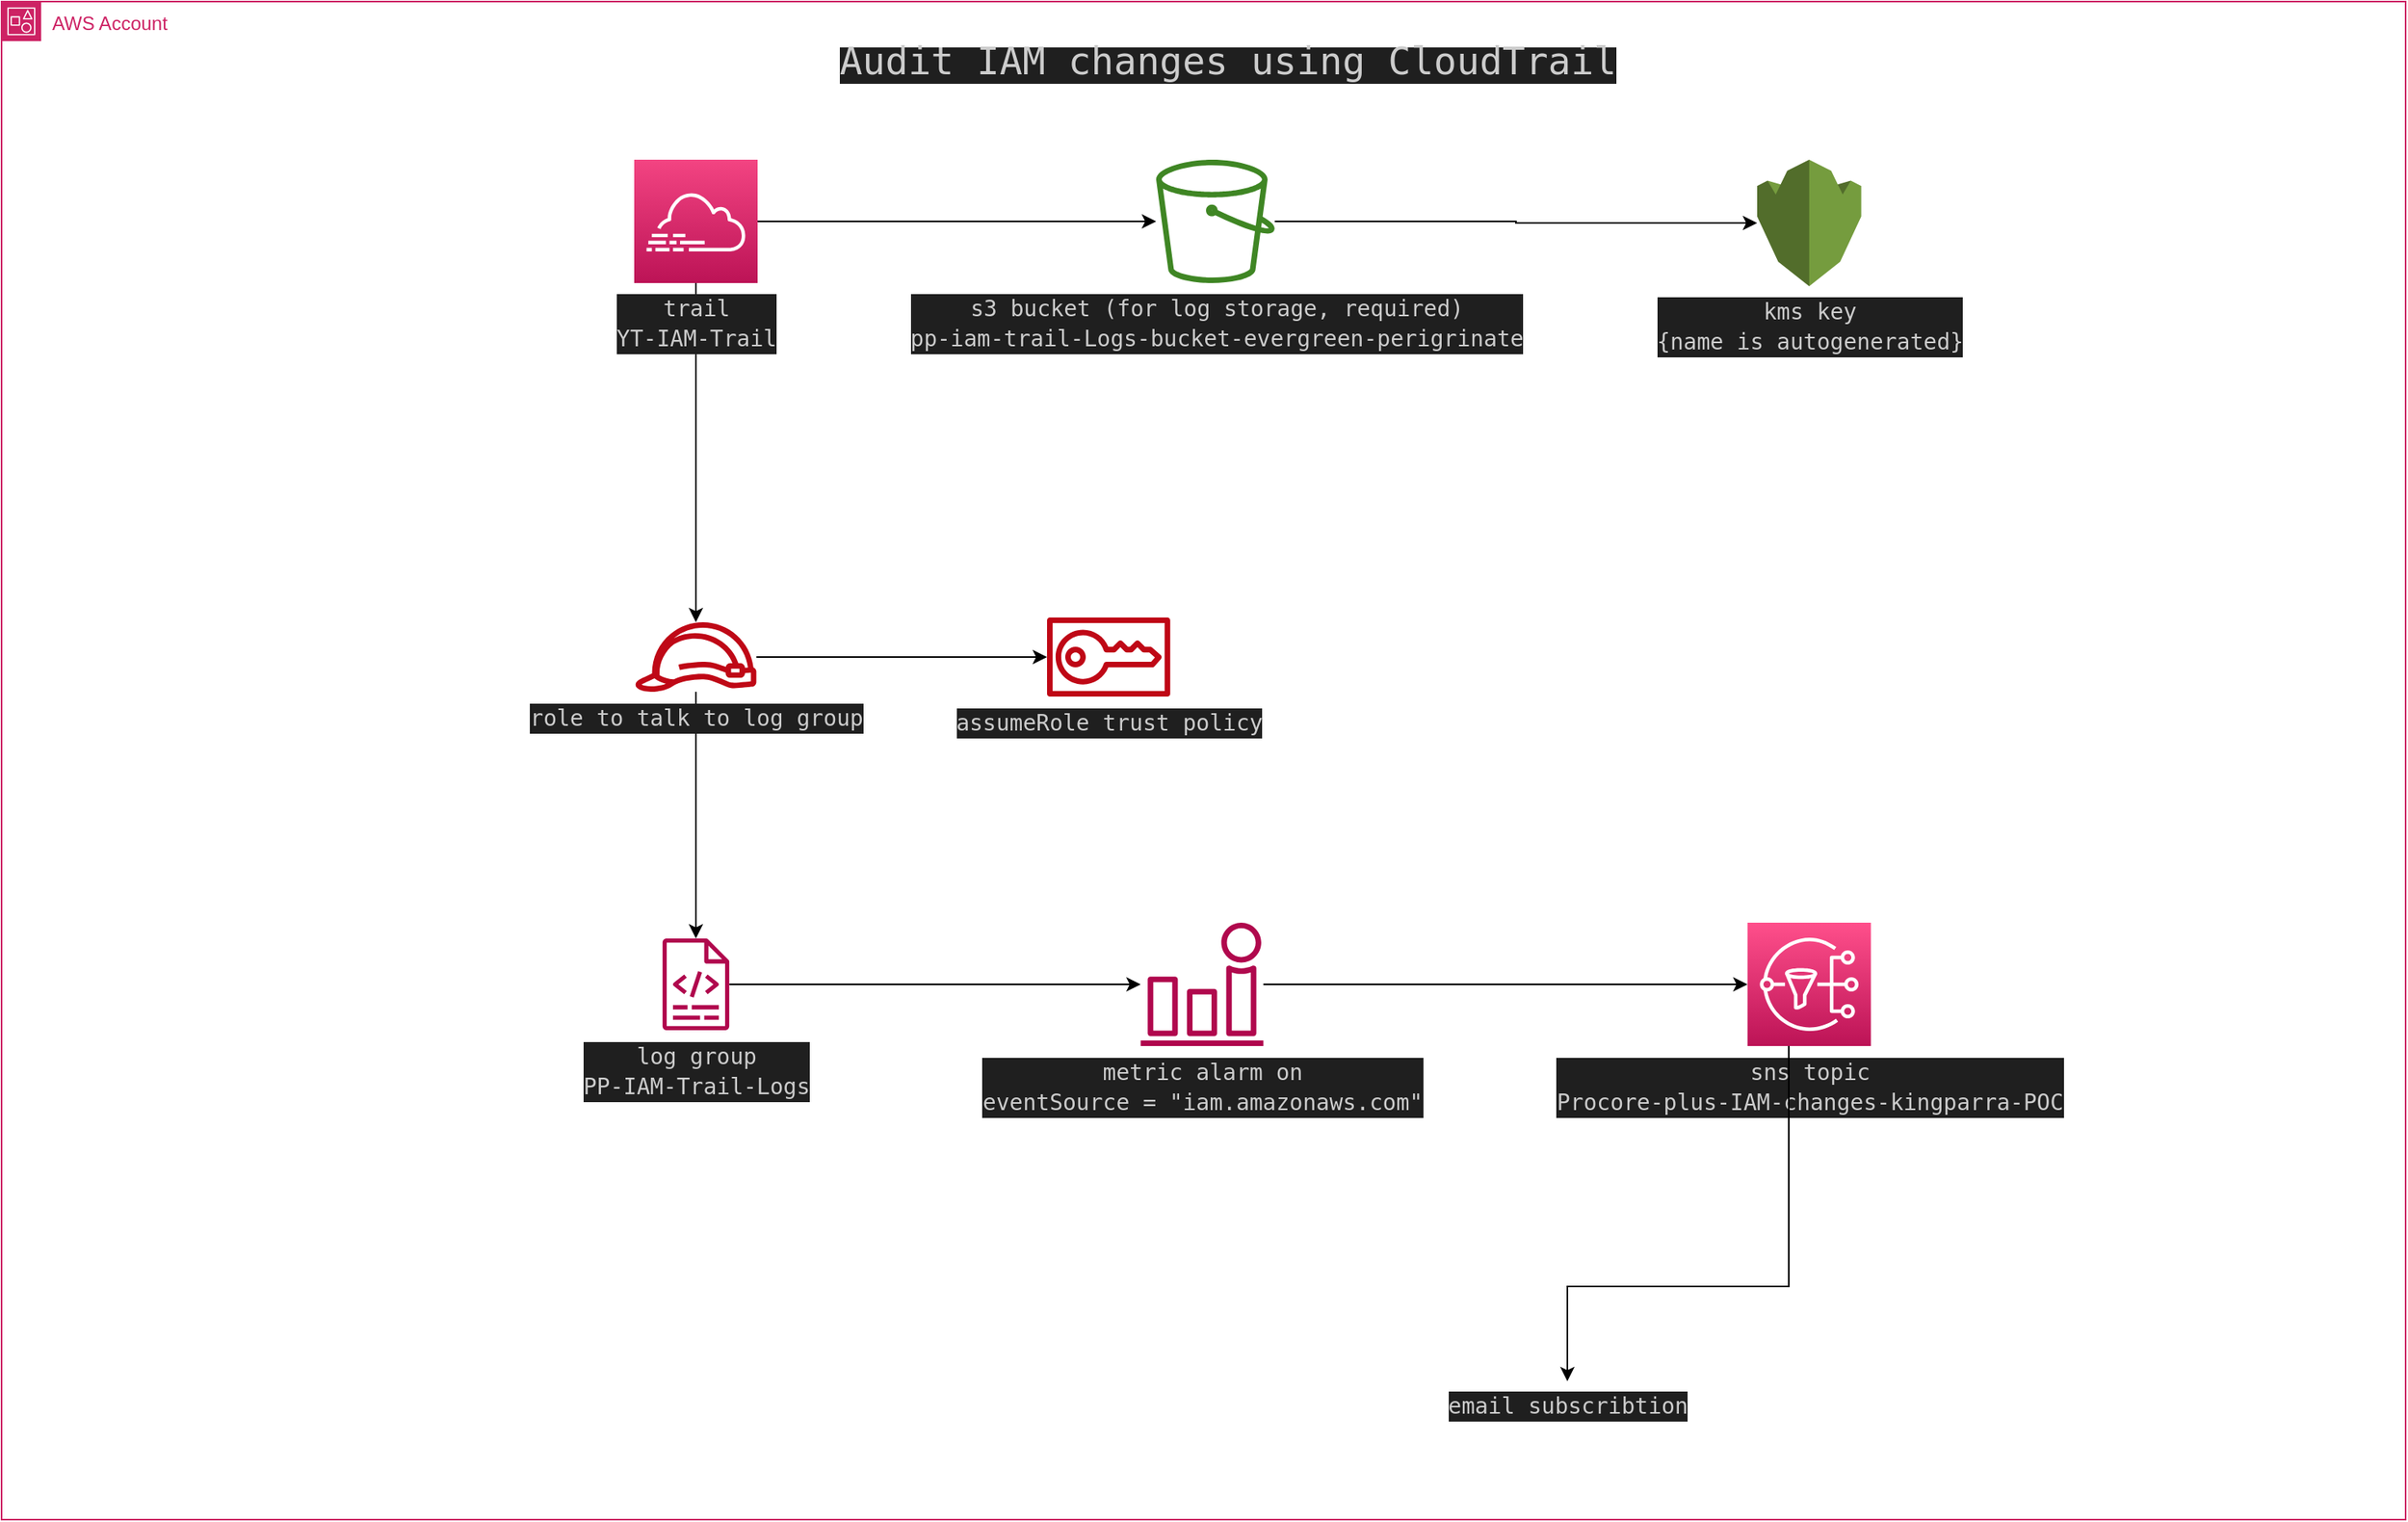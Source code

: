 <mxfile version="22.0.2" type="device">
  <diagram name="Page-1" id="eofls3MA46LrU2rrhDdt">
    <mxGraphModel dx="1886" dy="1386" grid="1" gridSize="10" guides="1" tooltips="1" connect="1" arrows="1" fold="1" page="1" pageScale="1" pageWidth="850" pageHeight="1100" math="0" shadow="0">
      <root>
        <mxCell id="0" />
        <mxCell id="1" parent="0" />
        <mxCell id="isi8LxJ7Jkb0rKrkN9j4-1" value="AWS Account" style="points=[[0,0],[0.25,0],[0.5,0],[0.75,0],[1,0],[1,0.25],[1,0.5],[1,0.75],[1,1],[0.75,1],[0.5,1],[0.25,1],[0,1],[0,0.75],[0,0.5],[0,0.25]];outlineConnect=0;gradientColor=none;html=1;whiteSpace=wrap;fontSize=12;fontStyle=0;container=1;pointerEvents=0;collapsible=0;recursiveResize=0;shape=mxgraph.aws4.group;grIcon=mxgraph.aws4.group_account;strokeColor=#CD2264;fillColor=none;verticalAlign=top;align=left;spacingLeft=30;fontColor=#CD2264;dashed=0;" parent="1" vertex="1">
          <mxGeometry x="80" y="70" width="1520" height="960" as="geometry" />
        </mxCell>
        <mxCell id="isi8LxJ7Jkb0rKrkN9j4-4" style="edgeStyle=orthogonalEdgeStyle;rounded=0;orthogonalLoop=1;jettySize=auto;html=1;exitX=1;exitY=0.5;exitDx=0;exitDy=0;exitPerimeter=0;" parent="isi8LxJ7Jkb0rKrkN9j4-1" source="isi8LxJ7Jkb0rKrkN9j4-7" target="isi8LxJ7Jkb0rKrkN9j4-3" edge="1">
          <mxGeometry relative="1" as="geometry">
            <mxPoint x="466.5" y="139" as="sourcePoint" />
          </mxGeometry>
        </mxCell>
        <mxCell id="isi8LxJ7Jkb0rKrkN9j4-18" style="edgeStyle=orthogonalEdgeStyle;rounded=0;orthogonalLoop=1;jettySize=auto;html=1;" parent="isi8LxJ7Jkb0rKrkN9j4-1" source="isi8LxJ7Jkb0rKrkN9j4-3" target="isi8LxJ7Jkb0rKrkN9j4-15" edge="1">
          <mxGeometry relative="1" as="geometry" />
        </mxCell>
        <mxCell id="isi8LxJ7Jkb0rKrkN9j4-3" value="&lt;div style=&quot;font-family: &amp;quot;Fira Code Light&amp;quot;, &amp;quot;Droid Sans Mono&amp;quot;, &amp;quot;monospace&amp;quot;, monospace; font-size: 14px; line-height: 19px;&quot;&gt;&lt;div style=&quot;color: rgb(204, 204, 204); background-color: rgb(31, 31, 31); line-height: 19px;&quot;&gt;s3 bucket (for log storage, required)&lt;/div&gt;&lt;div style=&quot;color: rgb(204, 204, 204); background-color: rgb(31, 31, 31); line-height: 19px;&quot;&gt;&lt;div style=&quot;line-height: 19px;&quot;&gt;pp-iam-trail-Logs-bucket-evergreen-perigrinate&lt;/div&gt;&lt;/div&gt;&lt;/div&gt;" style="sketch=0;outlineConnect=0;fontColor=#232F3E;gradientColor=none;fillColor=#3F8624;strokeColor=none;dashed=0;verticalLabelPosition=bottom;verticalAlign=top;align=center;html=1;fontSize=12;fontStyle=0;aspect=fixed;pointerEvents=1;shape=mxgraph.aws4.bucket;" parent="isi8LxJ7Jkb0rKrkN9j4-1" vertex="1">
          <mxGeometry x="730" y="100" width="75" height="78" as="geometry" />
        </mxCell>
        <mxCell id="isi8LxJ7Jkb0rKrkN9j4-21" style="edgeStyle=orthogonalEdgeStyle;rounded=0;orthogonalLoop=1;jettySize=auto;html=1;" parent="isi8LxJ7Jkb0rKrkN9j4-1" source="isi8LxJ7Jkb0rKrkN9j4-5" target="isi8LxJ7Jkb0rKrkN9j4-20" edge="1">
          <mxGeometry relative="1" as="geometry" />
        </mxCell>
        <mxCell id="isi8LxJ7Jkb0rKrkN9j4-5" value="&lt;div style=&quot;color: rgb(204, 204, 204); background-color: rgb(31, 31, 31); font-family: &amp;quot;Fira Code Light&amp;quot;, &amp;quot;Droid Sans Mono&amp;quot;, &amp;quot;monospace&amp;quot;, monospace; font-size: 14px; line-height: 19px;&quot;&gt;log group&lt;br&gt;PP-IAM-Trail-Logs&lt;/div&gt;" style="sketch=0;outlineConnect=0;fontColor=#232F3E;gradientColor=none;fillColor=#B0084D;strokeColor=none;dashed=0;verticalLabelPosition=bottom;verticalAlign=top;align=center;html=1;fontSize=12;fontStyle=0;aspect=fixed;pointerEvents=1;shape=mxgraph.aws4.logs;" parent="isi8LxJ7Jkb0rKrkN9j4-1" vertex="1">
          <mxGeometry x="400" y="592.5" width="78" height="58" as="geometry" />
        </mxCell>
        <mxCell id="isi8LxJ7Jkb0rKrkN9j4-24" style="edgeStyle=orthogonalEdgeStyle;rounded=0;orthogonalLoop=1;jettySize=auto;html=1;" parent="isi8LxJ7Jkb0rKrkN9j4-1" source="isi8LxJ7Jkb0rKrkN9j4-7" target="isi8LxJ7Jkb0rKrkN9j4-23" edge="1">
          <mxGeometry relative="1" as="geometry" />
        </mxCell>
        <mxCell id="isi8LxJ7Jkb0rKrkN9j4-7" value="&lt;div style=&quot;color: rgb(204, 204, 204); background-color: rgb(31, 31, 31); font-family: &amp;quot;Fira Code Light&amp;quot;, &amp;quot;Droid Sans Mono&amp;quot;, &amp;quot;monospace&amp;quot;, monospace; font-size: 14px; line-height: 19px;&quot;&gt;trail&lt;/div&gt;&lt;div style=&quot;color: rgb(204, 204, 204); background-color: rgb(31, 31, 31); font-family: &amp;quot;Fira Code Light&amp;quot;, &amp;quot;Droid Sans Mono&amp;quot;, &amp;quot;monospace&amp;quot;, monospace; font-size: 14px; line-height: 19px;&quot;&gt;YT-IAM-Trail&lt;/div&gt;" style="sketch=0;points=[[0,0,0],[0.25,0,0],[0.5,0,0],[0.75,0,0],[1,0,0],[0,1,0],[0.25,1,0],[0.5,1,0],[0.75,1,0],[1,1,0],[0,0.25,0],[0,0.5,0],[0,0.75,0],[1,0.25,0],[1,0.5,0],[1,0.75,0]];points=[[0,0,0],[0.25,0,0],[0.5,0,0],[0.75,0,0],[1,0,0],[0,1,0],[0.25,1,0],[0.5,1,0],[0.75,1,0],[1,1,0],[0,0.25,0],[0,0.5,0],[0,0.75,0],[1,0.25,0],[1,0.5,0],[1,0.75,0]];outlineConnect=0;fontColor=#232F3E;gradientColor=#F34482;gradientDirection=north;fillColor=#BC1356;strokeColor=#ffffff;dashed=0;verticalLabelPosition=bottom;verticalAlign=top;align=center;html=1;fontSize=12;fontStyle=0;aspect=fixed;shape=mxgraph.aws4.resourceIcon;resIcon=mxgraph.aws4.cloudtrail;" parent="isi8LxJ7Jkb0rKrkN9j4-1" vertex="1">
          <mxGeometry x="400" y="100" width="78" height="78" as="geometry" />
        </mxCell>
        <mxCell id="isi8LxJ7Jkb0rKrkN9j4-8" value="&lt;div style=&quot;color: rgb(204, 204, 204); background-color: rgb(31, 31, 31); font-family: &amp;quot;Fira Code Light&amp;quot;, &amp;quot;Droid Sans Mono&amp;quot;, &amp;quot;monospace&amp;quot;, monospace; font-size: 14px; line-height: 19px;&quot;&gt;sns topic&lt;/div&gt;&lt;div style=&quot;color: rgb(204, 204, 204); background-color: rgb(31, 31, 31); font-family: &amp;quot;Fira Code Light&amp;quot;, &amp;quot;Droid Sans Mono&amp;quot;, &amp;quot;monospace&amp;quot;, monospace; font-size: 14px; line-height: 19px;&quot;&gt;Procore-plus-IAM-changes-kingparra-POC&lt;/div&gt;" style="sketch=0;points=[[0,0,0],[0.25,0,0],[0.5,0,0],[0.75,0,0],[1,0,0],[0,1,0],[0.25,1,0],[0.5,1,0],[0.75,1,0],[1,1,0],[0,0.25,0],[0,0.5,0],[0,0.75,0],[1,0.25,0],[1,0.5,0],[1,0.75,0]];outlineConnect=0;fontColor=#232F3E;gradientColor=#FF4F8B;gradientDirection=north;fillColor=#BC1356;strokeColor=#ffffff;dashed=0;verticalLabelPosition=bottom;verticalAlign=top;align=center;html=1;fontSize=12;fontStyle=0;aspect=fixed;shape=mxgraph.aws4.resourceIcon;resIcon=mxgraph.aws4.sns;" parent="isi8LxJ7Jkb0rKrkN9j4-1" vertex="1">
          <mxGeometry x="1103.9" y="582.5" width="78" height="78" as="geometry" />
        </mxCell>
        <mxCell id="isi8LxJ7Jkb0rKrkN9j4-14" value="" style="edgeStyle=orthogonalEdgeStyle;rounded=0;orthogonalLoop=1;jettySize=auto;html=1;" parent="isi8LxJ7Jkb0rKrkN9j4-1" source="isi8LxJ7Jkb0rKrkN9j4-8" target="isi8LxJ7Jkb0rKrkN9j4-13" edge="1">
          <mxGeometry relative="1" as="geometry">
            <mxPoint x="878" y="691.5" as="sourcePoint" />
            <mxPoint x="1149" y="591.5" as="targetPoint" />
            <Array as="points">
              <mxPoint x="1130" y="812.5" />
              <mxPoint x="990" y="812.5" />
            </Array>
          </mxGeometry>
        </mxCell>
        <mxCell id="isi8LxJ7Jkb0rKrkN9j4-13" value="&lt;div style=&quot;color: rgb(204, 204, 204); background-color: rgb(31, 31, 31); font-family: &amp;quot;Fira Code Light&amp;quot;, &amp;quot;Droid Sans Mono&amp;quot;, &amp;quot;monospace&amp;quot;, monospace; font-size: 14px; line-height: 19px;&quot;&gt;email subscribtion&lt;/div&gt;" style="text;html=1;align=center;verticalAlign=middle;resizable=0;points=[];autosize=1;strokeColor=none;fillColor=none;" parent="isi8LxJ7Jkb0rKrkN9j4-1" vertex="1">
          <mxGeometry x="900" y="872.5" width="180" height="30" as="geometry" />
        </mxCell>
        <mxCell id="isi8LxJ7Jkb0rKrkN9j4-15" value="&lt;div style=&quot;color: rgb(204, 204, 204); background-color: rgb(31, 31, 31); font-family: &amp;quot;Fira Code Light&amp;quot;, &amp;quot;Droid Sans Mono&amp;quot;, &amp;quot;monospace&amp;quot;, monospace; font-size: 14px; line-height: 19px;&quot;&gt;kms key&lt;/div&gt;&lt;div style=&quot;color: rgb(204, 204, 204); background-color: rgb(31, 31, 31); font-family: &amp;quot;Fira Code Light&amp;quot;, &amp;quot;Droid Sans Mono&amp;quot;, &amp;quot;monospace&amp;quot;, monospace; font-size: 14px; line-height: 19px;&quot;&gt;{name is autogenerated}&lt;/div&gt;" style="outlineConnect=0;dashed=0;verticalLabelPosition=bottom;verticalAlign=top;align=center;html=1;shape=mxgraph.aws3.kms;fillColor=#759C3E;gradientColor=none;" parent="isi8LxJ7Jkb0rKrkN9j4-1" vertex="1">
          <mxGeometry x="1110" y="100" width="65.81" height="80" as="geometry" />
        </mxCell>
        <mxCell id="isi8LxJ7Jkb0rKrkN9j4-22" style="edgeStyle=orthogonalEdgeStyle;rounded=0;orthogonalLoop=1;jettySize=auto;html=1;entryX=0;entryY=0.5;entryDx=0;entryDy=0;entryPerimeter=0;" parent="isi8LxJ7Jkb0rKrkN9j4-1" source="isi8LxJ7Jkb0rKrkN9j4-20" target="isi8LxJ7Jkb0rKrkN9j4-8" edge="1">
          <mxGeometry relative="1" as="geometry" />
        </mxCell>
        <mxCell id="isi8LxJ7Jkb0rKrkN9j4-20" value="&lt;div style=&quot;color: rgb(204, 204, 204); background-color: rgb(31, 31, 31); font-family: &amp;quot;Fira Code Light&amp;quot;, &amp;quot;Droid Sans Mono&amp;quot;, &amp;quot;monospace&amp;quot;, monospace; font-size: 14px; line-height: 19px;&quot;&gt;metric alarm on&lt;/div&gt;&lt;div style=&quot;color: rgb(204, 204, 204); background-color: rgb(31, 31, 31); font-family: &amp;quot;Fira Code Light&amp;quot;, &amp;quot;Droid Sans Mono&amp;quot;, &amp;quot;monospace&amp;quot;, monospace; font-size: 14px; line-height: 19px;&quot;&gt;eventSource = &quot;iam.amazonaws.com&quot;&lt;/div&gt;" style="sketch=0;outlineConnect=0;fontColor=#232F3E;gradientColor=none;fillColor=#B0084D;strokeColor=none;dashed=0;verticalLabelPosition=bottom;verticalAlign=top;align=center;html=1;fontSize=12;fontStyle=0;aspect=fixed;pointerEvents=1;shape=mxgraph.aws4.alarm;" parent="isi8LxJ7Jkb0rKrkN9j4-1" vertex="1">
          <mxGeometry x="720" y="582.5" width="78" height="78" as="geometry" />
        </mxCell>
        <mxCell id="isi8LxJ7Jkb0rKrkN9j4-25" style="edgeStyle=orthogonalEdgeStyle;rounded=0;orthogonalLoop=1;jettySize=auto;html=1;" parent="isi8LxJ7Jkb0rKrkN9j4-1" source="isi8LxJ7Jkb0rKrkN9j4-23" target="isi8LxJ7Jkb0rKrkN9j4-5" edge="1">
          <mxGeometry relative="1" as="geometry" />
        </mxCell>
        <mxCell id="isi8LxJ7Jkb0rKrkN9j4-27" style="edgeStyle=orthogonalEdgeStyle;rounded=0;orthogonalLoop=1;jettySize=auto;html=1;" parent="isi8LxJ7Jkb0rKrkN9j4-1" source="isi8LxJ7Jkb0rKrkN9j4-23" target="isi8LxJ7Jkb0rKrkN9j4-26" edge="1">
          <mxGeometry relative="1" as="geometry" />
        </mxCell>
        <mxCell id="isi8LxJ7Jkb0rKrkN9j4-23" value="&lt;div style=&quot;color: rgb(204, 204, 204); background-color: rgb(31, 31, 31); font-family: &amp;quot;Fira Code Light&amp;quot;, &amp;quot;Droid Sans Mono&amp;quot;, &amp;quot;monospace&amp;quot;, monospace; font-size: 14px; line-height: 19px;&quot;&gt;role to talk to log group&lt;/div&gt;" style="sketch=0;outlineConnect=0;fontColor=#232F3E;gradientColor=none;fillColor=#BF0816;strokeColor=none;dashed=0;verticalLabelPosition=bottom;verticalAlign=top;align=center;html=1;fontSize=12;fontStyle=0;aspect=fixed;pointerEvents=1;shape=mxgraph.aws4.role;" parent="isi8LxJ7Jkb0rKrkN9j4-1" vertex="1">
          <mxGeometry x="400" y="392.5" width="78" height="44" as="geometry" />
        </mxCell>
        <mxCell id="isi8LxJ7Jkb0rKrkN9j4-26" value="&lt;div style=&quot;color: rgb(204, 204, 204); background-color: rgb(31, 31, 31); font-family: &amp;quot;Fira Code Light&amp;quot;, &amp;quot;Droid Sans Mono&amp;quot;, &amp;quot;monospace&amp;quot;, monospace; font-size: 14px; line-height: 19px;&quot;&gt;assumeRole trust policy&lt;/div&gt;" style="sketch=0;outlineConnect=0;fontColor=#232F3E;gradientColor=none;fillColor=#BF0816;strokeColor=none;dashed=0;verticalLabelPosition=bottom;verticalAlign=top;align=center;html=1;fontSize=12;fontStyle=0;aspect=fixed;pointerEvents=1;shape=mxgraph.aws4.sts;" parent="isi8LxJ7Jkb0rKrkN9j4-1" vertex="1">
          <mxGeometry x="660.95" y="389.5" width="78" height="50" as="geometry" />
        </mxCell>
        <mxCell id="isi8LxJ7Jkb0rKrkN9j4-28" value="&lt;div style=&quot;color: rgb(204, 204, 204); background-color: rgb(31, 31, 31); font-family: &amp;quot;Fira Code Light&amp;quot;, &amp;quot;Droid Sans Mono&amp;quot;, &amp;quot;monospace&amp;quot;, monospace; line-height: 19px;&quot;&gt;&lt;font style=&quot;font-size: 24px;&quot;&gt;Audit IAM changes using CloudTrail&lt;/font&gt;&lt;/div&gt;" style="text;html=1;align=center;verticalAlign=middle;resizable=0;points=[];autosize=1;strokeColor=none;fillColor=none;" parent="isi8LxJ7Jkb0rKrkN9j4-1" vertex="1">
          <mxGeometry x="510" y="20" width="530" height="40" as="geometry" />
        </mxCell>
      </root>
    </mxGraphModel>
  </diagram>
</mxfile>
